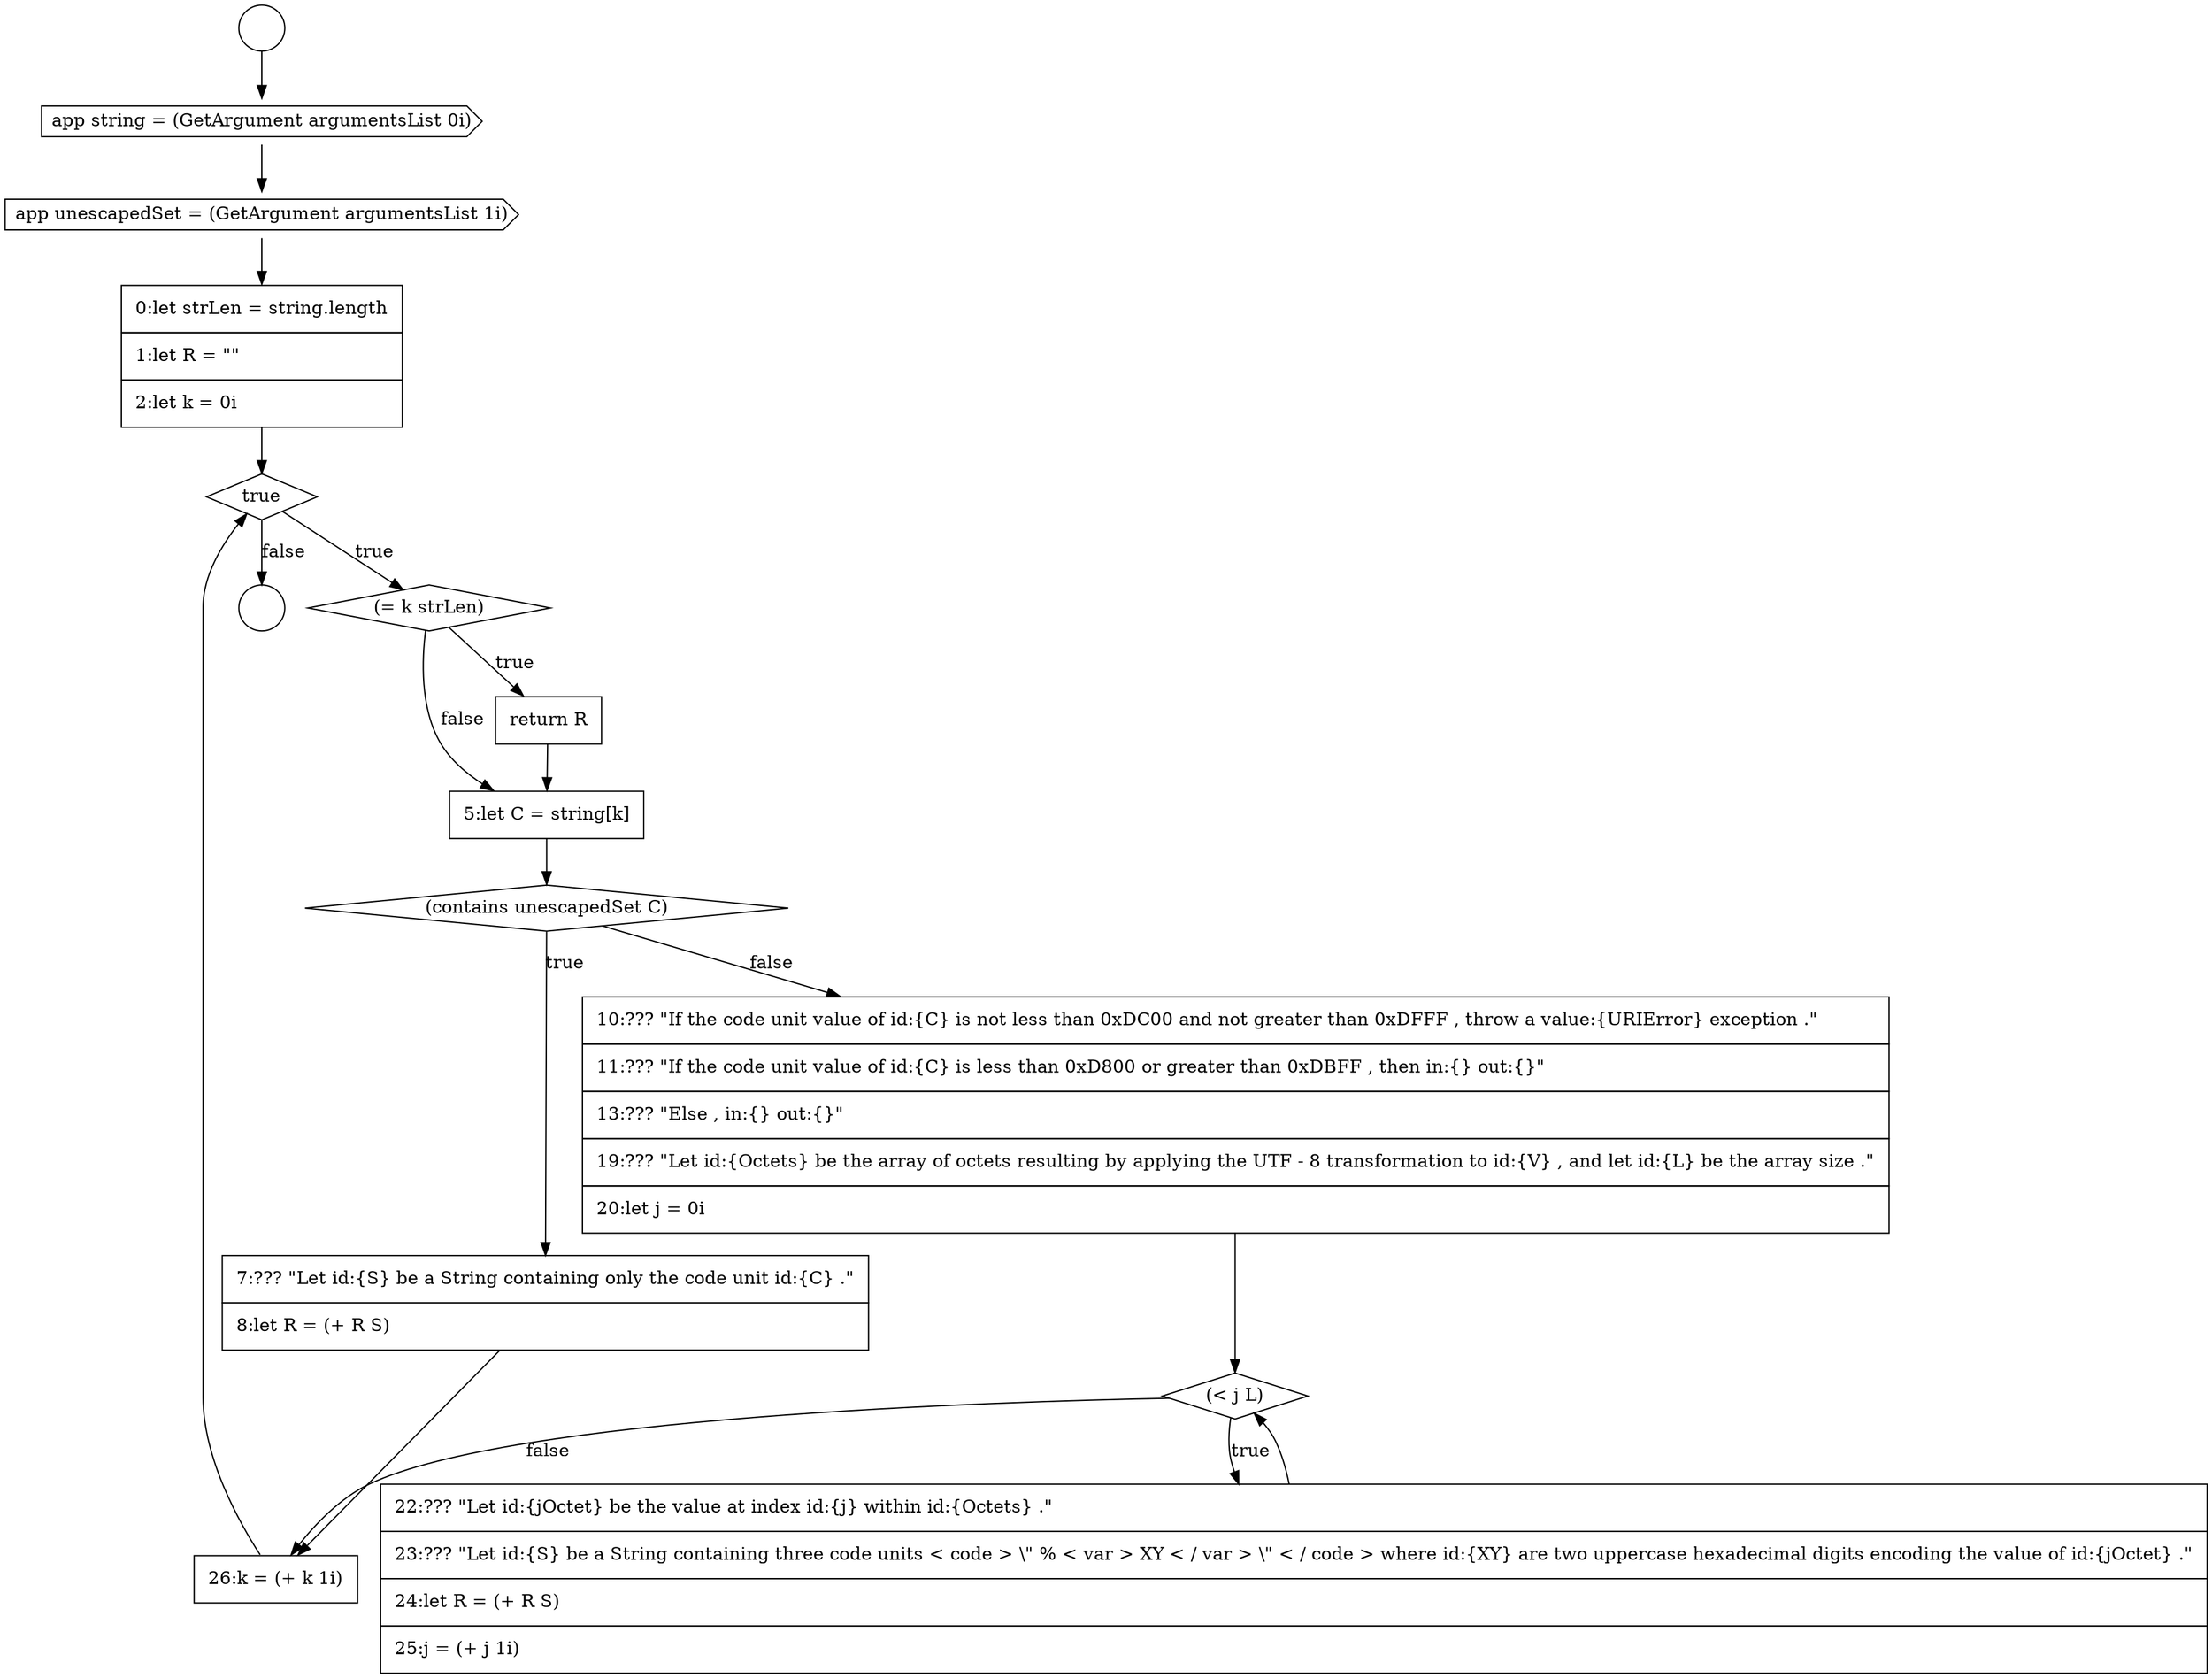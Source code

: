 digraph {
  node10507 [shape=none, margin=0, label=<<font color="black">
    <table border="0" cellborder="1" cellspacing="0" cellpadding="10">
      <tr><td align="left">0:let strLen = string.length</td></tr>
      <tr><td align="left">1:let R = &quot;&quot;</td></tr>
      <tr><td align="left">2:let k = 0i</td></tr>
    </table>
  </font>> color="black" fillcolor="white" style=filled]
  node10511 [shape=none, margin=0, label=<<font color="black">
    <table border="0" cellborder="1" cellspacing="0" cellpadding="10">
      <tr><td align="left">5:let C = string[k]</td></tr>
    </table>
  </font>> color="black" fillcolor="white" style=filled]
  node10516 [shape=none, margin=0, label=<<font color="black">
    <table border="0" cellborder="1" cellspacing="0" cellpadding="10">
      <tr><td align="left">22:??? &quot;Let id:{jOctet} be the value at index id:{j} within id:{Octets} .&quot;</td></tr>
      <tr><td align="left">23:??? &quot;Let id:{S} be a String containing three code units &lt; code &gt; \&quot; % &lt; var &gt; XY &lt; / var &gt; \&quot; &lt; / code &gt; where id:{XY} are two uppercase hexadecimal digits encoding the value of id:{jOctet} .&quot;</td></tr>
      <tr><td align="left">24:let R = (+ R S)</td></tr>
      <tr><td align="left">25:j = (+ j 1i)</td></tr>
    </table>
  </font>> color="black" fillcolor="white" style=filled]
  node10506 [shape=cds, label=<<font color="black">app unescapedSet = (GetArgument argumentsList 1i)</font>> color="black" fillcolor="white" style=filled]
  node10513 [shape=none, margin=0, label=<<font color="black">
    <table border="0" cellborder="1" cellspacing="0" cellpadding="10">
      <tr><td align="left">7:??? &quot;Let id:{S} be a String containing only the code unit id:{C} .&quot;</td></tr>
      <tr><td align="left">8:let R = (+ R S)</td></tr>
    </table>
  </font>> color="black" fillcolor="white" style=filled]
  node10505 [shape=cds, label=<<font color="black">app string = (GetArgument argumentsList 0i)</font>> color="black" fillcolor="white" style=filled]
  node10514 [shape=none, margin=0, label=<<font color="black">
    <table border="0" cellborder="1" cellspacing="0" cellpadding="10">
      <tr><td align="left">10:??? &quot;If the code unit value of id:{C} is not less than 0xDC00 and not greater than 0xDFFF , throw a value:{URIError} exception .&quot;</td></tr>
      <tr><td align="left">11:??? &quot;If the code unit value of id:{C} is less than 0xD800 or greater than 0xDBFF , then in:{} out:{}&quot;</td></tr>
      <tr><td align="left">13:??? &quot;Else , in:{} out:{}&quot;</td></tr>
      <tr><td align="left">19:??? &quot;Let id:{Octets} be the array of octets resulting by applying the UTF - 8 transformation to id:{V} , and let id:{L} be the array size .&quot;</td></tr>
      <tr><td align="left">20:let j = 0i</td></tr>
    </table>
  </font>> color="black" fillcolor="white" style=filled]
  node10517 [shape=none, margin=0, label=<<font color="black">
    <table border="0" cellborder="1" cellspacing="0" cellpadding="10">
      <tr><td align="left">26:k = (+ k 1i)</td></tr>
    </table>
  </font>> color="black" fillcolor="white" style=filled]
  node10508 [shape=diamond, label=<<font color="black">true</font>> color="black" fillcolor="white" style=filled]
  node10512 [shape=diamond, label=<<font color="black">(contains unescapedSet C)</font>> color="black" fillcolor="white" style=filled]
  node10515 [shape=diamond, label=<<font color="black">(&lt; j L)</font>> color="black" fillcolor="white" style=filled]
  node10510 [shape=none, margin=0, label=<<font color="black">
    <table border="0" cellborder="1" cellspacing="0" cellpadding="10">
      <tr><td align="left">return R</td></tr>
    </table>
  </font>> color="black" fillcolor="white" style=filled]
  node10503 [shape=circle label=" " color="black" fillcolor="white" style=filled]
  node10504 [shape=circle label=" " color="black" fillcolor="white" style=filled]
  node10509 [shape=diamond, label=<<font color="black">(= k strLen)</font>> color="black" fillcolor="white" style=filled]
  node10517 -> node10508 [ color="black"]
  node10503 -> node10505 [ color="black"]
  node10516 -> node10515 [ color="black"]
  node10507 -> node10508 [ color="black"]
  node10512 -> node10513 [label=<<font color="black">true</font>> color="black"]
  node10512 -> node10514 [label=<<font color="black">false</font>> color="black"]
  node10510 -> node10511 [ color="black"]
  node10509 -> node10510 [label=<<font color="black">true</font>> color="black"]
  node10509 -> node10511 [label=<<font color="black">false</font>> color="black"]
  node10511 -> node10512 [ color="black"]
  node10508 -> node10509 [label=<<font color="black">true</font>> color="black"]
  node10508 -> node10504 [label=<<font color="black">false</font>> color="black"]
  node10515 -> node10516 [label=<<font color="black">true</font>> color="black"]
  node10515 -> node10517 [label=<<font color="black">false</font>> color="black"]
  node10513 -> node10517 [ color="black"]
  node10505 -> node10506 [ color="black"]
  node10506 -> node10507 [ color="black"]
  node10514 -> node10515 [ color="black"]
}
